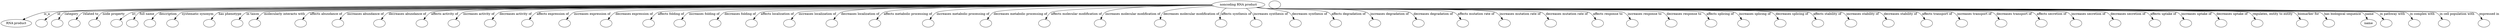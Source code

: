 digraph {
	graph [bb="0,0,9267.1,122"];
	node [label="\N"];
	"noncoding RNA product"	 [height=0.5,
		label="noncoding RNA product",
		pos="4636.5,104",
		width=2.6962];
	"RNA product"	 [height=0.5,
		pos="57.52,18",
		width=1.5978];
	"noncoding RNA product" -> "RNA product"	 [label=is_a,
		lp="196.8,61",
		pos="e,87.479,33.38 4539.4,103.7 3898.2,101.68 295.56,89.381 184.97,68 154.27,62.065 121.47,49.029 96.835,37.755"];
	id	 [color=black,
		height=0.5,
		label="",
		pos="160.52,18",
		width=0.75];
	"noncoding RNA product" -> id	 [color=black,
		label=id,
		lp="247.96,61",
		pos="e,177.53,32.368 4539.3,103.93 3902.4,103.35 348.42,98.744 241.63,68 221.3,62.147 201.04,49.662 185.85,38.633",
		style=solid];
	category	 [color=black,
		height=0.5,
		label="",
		pos="232.52,18",
		width=0.75];
	"noncoding RNA product" -> category	 [color=black,
		label=category,
		lp="298.62,61",
		pos="e,241.67,35.327 4539.5,103.75 3900.7,102.07 324.21,91.567 274.33,68 263.36,62.819 254.25,53.212 247.36,43.792",
		style=solid];
	"related to"	 [color=black,
		height=0.5,
		label="",
		pos="304.52,18",
		width=0.75];
	"noncoding RNA product" -> "related to"	 [color=black,
		label="related to",
		lp="369.76,61",
		pos="e,312.62,35.288 4539.4,103.76 3906.5,102.16 391.64,92.154 343.05,68 332.64,62.825 324.24,53.351 317.97,44.031",
		style=solid];
	"node property"	 [color=black,
		height=0.5,
		label="",
		pos="377.52,18",
		width=0.75];
	"noncoding RNA product" -> "node property"	 [color=black,
		label="node property",
		lp="455.59,61",
		pos="e,385.73,35.291 4539.3,103.75 3912.5,102.05 464.14,91.624 416.38,68 405.92,62.829 397.46,53.356 391.13,44.036",
		style=solid];
	iri	 [color=black,
		height=0.5,
		label="",
		pos="449.52,18",
		width=0.75];
	"noncoding RNA product" -> iri	 [color=black,
		label=iri,
		lp="534.74,61",
		pos="e,465.92,32.359 4539.1,103.89 3926.2,103.08 627.33,97.379 528.08,68 508.25,62.131 488.63,49.646 473.95,38.621",
		style=solid];
	"full name"	 [color=black,
		height=0.5,
		label="",
		pos="521.52,18",
		width=0.75];
	"noncoding RNA product" -> "full name"	 [color=black,
		label="full name",
		lp="588.15,61",
		pos="e,530.01,35.301 4539,103.71 3924,101.81 607.41,90.522 561.26,68 550.58,62.787 541.88,53.174 535.37,43.759",
		style=solid];
	description	 [color=black,
		height=0.5,
		label="",
		pos="593.52,18",
		width=0.75];
	"noncoding RNA product" -> description	 [color=black,
		label=description,
		lp="667.62,61",
		pos="e,602.98,35.334 4539.3,103.67 3931.9,101.56 681.97,89.268 636.31,68 625.21,62.828 615.9,53.222 608.83,43.801",
		style=solid];
	"systematic synonym"	 [color=black,
		height=0.5,
		label="",
		pos="675.52,18",
		width=0.75];
	"noncoding RNA product" -> "systematic synonym"	 [color=black,
		label="systematic synonym",
		lp="779.49,61",
		pos="e,685.68,34.869 4539,103.63 3938.5,101.29 766.58,87.972 721.58,68 709.74,62.741 699.58,52.791 691.84,43.144",
		style=solid];
	"has phenotype"	 [color=black,
		height=0.5,
		label="",
		pos="812.52,18",
		width=0.75];
	"noncoding RNA product" -> "has phenotype"	 [color=black,
		label="has phenotype",
		lp="898.76,61",
		pos="e,822.51,34.863 4539.1,103.6 3951.2,101.13 901.32,87.375 858.04,68 846.27,62.732 836.22,52.782 828.58,43.136",
		style=solid];
	"in taxon"	 [color=black,
		height=0.5,
		label="",
		pos="913.52,18",
		width=0.75];
	"noncoding RNA product" -> "in taxon"	 [color=black,
		label="in taxon",
		lp="985.27,61",
		pos="e,924.42,34.887 4539.4,103.56 3962.2,100.86 1004.4,86.153 962.03,68 949.7,62.711 938.94,52.617 930.72,42.875",
		style=solid];
	"molecularly interacts with"	 [color=black,
		height=0.5,
		label="",
		pos="985.52,18",
		width=0.75];
	"noncoding RNA product" -> "molecularly interacts with"	 [color=black,
		label="molecularly interacts with",
		lp="1102.6,61",
		pos="e,995.31,35.34 4539.4,103.57 3968.1,100.97 1070.4,86.848 1029.3,68 1018,62.783 1008.4,53.034 1001.1,43.52",
		style=solid];
	"affects abundance of"	 [color=black,
		height=0.5,
		label="",
		pos="1152.5,18",
		width=0.75];
	"noncoding RNA product" -> "affects abundance of"	 [color=black,
		label="affects abundance of",
		lp="1257.3,61",
		pos="e,1162.8,34.867 4539.5,103.5 3984.7,100.6 1238.2,85.363 1198.9,68 1187,62.737 1176.8,52.787 1169,43.141",
		style=solid];
	"increases abundance of"	 [color=black,
		height=0.5,
		label="",
		pos="1291.5,18",
		width=0.75];
	"noncoding RNA product" -> "increases abundance of"	 [color=black,
		label="increases abundance of",
		lp="1403.4,61",
		pos="e,1301.7,34.863 4539.4,103.46 3998.1,100.39 1375.2,84.679 1337.7,68 1325.8,62.732 1315.7,52.781 1307.9,43.135",
		style=solid];
	"decreases abundance of"	 [color=black,
		height=0.5,
		label="",
		pos="1444.5,18",
		width=0.75];
	"noncoding RNA product" -> "decreases abundance of"	 [color=black,
		label="decreases abundance of",
		lp="1556.6,61",
		pos="e,1454.6,34.857 4539.2,103.95 4016.2,103.52 1561.7,99.838 1490.4,68 1478.6,62.725 1468.4,52.773 1460.7,43.129",
		style=solid];
	"affects activity of"	 [color=black,
		height=0.5,
		label="",
		pos="1599.5,18",
		width=0.75];
	"noncoding RNA product" -> "affects activity of"	 [color=black,
		label="affects activity of",
		lp="1695.4,61",
		pos="e,1609.8,34.858 4539.4,103.88 4032.9,103.13 1713.4,98.033 1645.8,68 1633.9,62.726 1623.7,52.775 1615.9,43.13",
		style=solid];
	"increases activity of"	 [color=black,
		height=0.5,
		label="",
		pos="1720.5,18",
		width=0.75];
	"noncoding RNA product" -> "increases activity of"	 [color=black,
		label="increases activity of",
		lp="1823.5,61",
		pos="e,1730.7,34.854 4539.3,103.83 4045,102.85 1831.2,96.844 1766.6,68 1754.7,62.721 1744.6,52.768 1736.8,43.124",
		style=solid];
	"decreases activity of"	 [color=black,
		height=0.5,
		label="",
		pos="1855.5,18",
		width=0.75];
	"noncoding RNA product" -> "decreases activity of"	 [color=black,
		label="decreases activity of",
		lp="1958.7,61",
		pos="e,1865.6,34.848 4539.2,103.77 4058.9,102.53 1962.6,95.527 1901.2,68 1889.5,62.713 1879.4,52.76 1871.7,43.117",
		style=solid];
	"affects expression of"	 [color=black,
		height=0.5,
		label="",
		pos="1992.5,18",
		width=0.75];
	"noncoding RNA product" -> "affects expression of"	 [color=black,
		label="affects expression of",
		lp="2097.3,61",
		pos="e,2002.8,34.851 4539.1,103.69 4073.7,102.11 2097.1,93.854 2038.9,68 2027,62.717 2016.8,52.764 2009,43.121",
		style=solid];
	"increases expression of"	 [color=black,
		height=0.5,
		label="",
		pos="2131.5,18",
		width=0.75];
	"noncoding RNA product" -> "increases expression of"	 [color=black,
		label="increases expression of",
		lp="2243.4,61",
		pos="e,2141.7,34.845 4539.1,103.62 4089.3,101.73 2232.5,92.473 2177.7,68 2165.8,62.709 2155.7,52.756 2147.9,43.114",
		style=solid];
	"decreases expression of"	 [color=black,
		height=0.5,
		label="",
		pos="2284.5,18",
		width=0.75];
	"noncoding RNA product" -> "decreases expression of"	 [color=black,
		label="decreases expression of",
		lp="2396.6,61",
		pos="e,2294.6,34.838 4539.5,103.53 4107.8,101.3 2381.5,90.966 2330.4,68 2318.6,62.7 2308.4,52.745 2300.7,43.104",
		style=solid];
	"affects folding of"	 [color=black,
		height=0.5,
		label="",
		pos="2439.5,18",
		width=0.75];
	"noncoding RNA product" -> "affects folding of"	 [color=black,
		label="affects folding of",
		lp="2533.6,61",
		pos="e,2449.6,34.833 4539.5,103.42 4126.3,100.8 2532.8,89.335 2485.4,68 2473.6,62.694 2463.5,52.737 2455.8,43.098",
		style=solid];
	"increases folding of"	 [color=black,
		height=0.5,
		label="",
		pos="2558.5,18",
		width=0.75];
	"noncoding RNA product" -> "increases folding of"	 [color=black,
		label="increases folding of",
		lp="2659.7,61",
		pos="e,2568.5,34.827 4539.5,103.32 4141,100.4 2648.7,88.148 2604.1,68 2592.4,62.685 2582.3,52.728 2574.6,43.09",
		style=solid];
	"decreases folding of"	 [color=black,
		height=0.5,
		label="",
		pos="2691.5,18",
		width=0.75];
	"noncoding RNA product" -> "decreases folding of"	 [color=black,
		label="decreases folding of",
		lp="2793.9,61",
		pos="e,2701.5,34.818 4539.4,103.2 4157.6,99.929 2778.2,86.827 2736.8,68 2725.1,62.674 2715.1,52.715 2707.5,43.079",
		style=solid];
	"affects localization of"	 [color=black,
		height=0.5,
		label="",
		pos="2827.5,18",
		width=0.75];
	"noncoding RNA product" -> "affects localization of"	 [color=black,
		label="affects localization of",
		lp="2933,61",
		pos="e,2837.4,34.809 4539.3,103.06 4175.2,99.399 2910.6,85.457 2872.5,68 2860.8,62.662 2850.9,52.702 2843.4,43.067",
		style=solid];
	"increases localization of"	 [color=black,
		height=0.5,
		label="",
		pos="2971.5,18",
		width=0.75];
	"noncoding RNA product" -> "increases localization of"	 [color=black,
		label="increases localization of",
		lp="3084.2,61",
		pos="e,2981.3,34.799 4539.4,102.88 4195,98.782 3051,83.991 3016.3,68 3004.6,62.649 2994.7,52.686 2987.3,43.054",
		style=solid];
	"decreases localization of"	 [color=black,
		height=0.5,
		label="",
		pos="3129.5,18",
		width=0.75];
	"noncoding RNA product" -> "decreases localization of"	 [color=black,
		label="decreases localization of",
		lp="3243.3,61",
		pos="e,3139.5,35.279 4539.4,103.73 4222.5,102.58 3235.8,96.7 3173.9,68 3162.5,62.707 3152.8,52.946 3145.4,43.444",
		style=solid];
	"affects metabolic processing of"	 [color=black,
		height=0.5,
		label="",
		pos="3290.5,18",
		width=0.75];
	"noncoding RNA product" -> "affects metabolic processing of"	 [color=black,
		label="affects metabolic processing of",
		lp="3420.7,61",
		pos="e,3300,35.25 4539.3,103.47 4246.1,101.58 3387.4,93.87 3333.2,68 3322.2,62.724 3312.9,53.101 3305.8,43.696",
		style=solid];
	"increases metabolic processing of"	 [color=black,
		height=0.5,
		label="",
		pos="3487.5,18",
		width=0.75];
	"noncoding RNA product" -> "increases metabolic processing of"	 [color=black,
		label="increases metabolic processing of",
		lp="3623.8,61",
		pos="e,3496.6,35.217 4539.5,103 4277.8,100.03 3573.9,90.018 3529,68 3518.1,62.683 3509.1,53.053 3502.3,43.653",
		style=solid];
	"decreases metabolic processing of"	 [color=black,
		height=0.5,
		label="",
		pos="3699.5,18",
		width=0.75];
	"noncoding RNA product" -> "decreases metabolic processing of"	 [color=black,
		label="decreases metabolic processing of",
		lp="3834,61",
		pos="e,3707.8,35.645 4539.8,102.33 4314.7,98.15 3772.7,86.242 3737.7,68 3727.5,62.732 3719.3,53.424 3713.1,44.256",
		style=solid];
	"affects molecular modification of"	 [color=black,
		height=0.5,
		label="",
		pos="3913.5,18",
		width=0.75];
	"noncoding RNA product" -> "affects molecular modification of"	 [color=black,
		label="affects molecular modification of",
		lp="4040.5,61",
		pos="e,3920.2,35.533 4540.6,101.27 4357,95.737 3971.9,82.478 3946.6,68 3937.3,62.71 3930.2,53.649 3924.9,44.682",
		style=solid];
	"increases molecular modification of"	 [color=black,
		height=0.5,
		label="",
		pos="4122.5,18",
		width=0.75];
	"noncoding RNA product" -> "increases molecular modification of"	 [color=black,
		label="increases molecular modification of",
		lp="4248.6,61",
		pos="e,4126.9,35.831 4540,101.9 4407,98.256 4180.1,89.017 4148.3,68 4140.3,62.678 4134.6,54.015 4130.6,45.383",
		style=solid];
	"decreases molecular modification of"	 [color=black,
		height=0.5,
		label="",
		pos="4345.5,18",
		width=0.75];
	"noncoding RNA product" -> "decreases molecular modification of"	 [color=black,
		label="decreases molecular modification of",
		lp="4463.8,61",
		pos="e,4346.8,36.414 4546.9,96.998 4472.4,90.398 4376.2,79.783 4362,68 4355.4,62.531 4351.4,54.352 4349,46.186",
		style=solid];
	"affects synthesis of"	 [color=black,
		height=0.5,
		label="",
		pos="4571.5,18",
		width=0.75];
	"noncoding RNA product" -> "affects synthesis of"	 [color=black,
		label="affects synthesis of",
		lp="4626,61",
		pos="e,4567.7,35.846 4593.1,87.775 4584.9,82.702 4577.4,76.212 4572.5,68 4568.5,61.442 4567.2,53.485 4567.1,45.865",
		style=solid];
	"increases synthesis of"	 [color=black,
		height=0.5,
		label="",
		pos="4701.5,18",
		width=0.75];
	"noncoding RNA product" -> "increases synthesis of"	 [color=black,
		label="increases synthesis of",
		lp="4749.2,61",
		pos="e,4696,35.72 4661.6,86.316 4668,80.955 4674.5,74.695 4679.5,68 4684.6,61.175 4688.9,52.969 4692.2,45.197",
		style=solid];
	"decreases synthesis of"	 [color=black,
		height=0.5,
		label="",
		pos="4845.5,18",
		width=0.75];
	"noncoding RNA product" -> "decreases synthesis of"	 [color=black,
		label="decreases synthesis of",
		lp="4889.3,61",
		pos="e,4838.6,35.434 4709,92.005 4753.9,84.101 4804.6,74.118 4813.5,68 4822.1,62.117 4828.9,53.1 4834,44.335",
		style=solid];
	"affects degradation of"	 [color=black,
		height=0.5,
		label="",
		pos="4992.5,18",
		width=0.75];
	"noncoding RNA product" -> "affects degradation of"	 [color=black,
		label="affects degradation of",
		lp="5032.4,61",
		pos="e,4984.5,35.447 4706,91.351 4718.1,89.381 4730.7,87.504 4742.5,86 4789.6,80.018 4914,91.149 4955.5,68 4965.3,62.553 4973.2,53.338 \
4979.2,44.292",
		style=solid];
	"increases degradation of"	 [color=black,
		height=0.5,
		label="",
		pos="5137.5,18",
		width=0.75];
	"noncoding RNA product" -> "increases degradation of"	 [color=black,
		label="increases degradation of",
		lp="5183.5,61",
		pos="e,5128.9,35.124 4704.8,91.196 4717.3,89.194 4730.3,87.346 4742.5,86 4781.8,81.687 5062.4,86.005 5097.5,68 5108.1,62.568 5116.9,52.919 \
5123.4,43.537",
		style=solid];
	"decreases degradation of"	 [color=black,
		height=0.5,
		label="",
		pos="5296.5,18",
		width=0.75];
	"noncoding RNA product" -> "decreases degradation of"	 [color=black,
		label="decreases degradation of",
		lp="5342.7,61",
		pos="e,5287.6,35.201 4704.5,91.083 4717.1,89.079 4730.2,87.259 4742.5,86 4799.3,80.213 5204.4,93.296 5255.5,68 5266.3,62.663 5275.2,53.03 \
5282,43.634",
		style=solid];
	"affects mutation rate of"	 [color=black,
		height=0.5,
		label="",
		pos="5457.5,18",
		width=0.75];
	"noncoding RNA product" -> "affects mutation rate of"	 [color=black,
		label="affects mutation rate of",
		lp="5499.5,61",
		pos="e,5448.3,35.247 4704.2,91.044 4716.9,89.03 4730.1,87.217 4742.5,86 4779.7,82.36 5381.8,84.25 5415.5,68 5426.5,62.721 5435.6,53.097 \
5442.5,43.692",
		style=solid];
	"increases mutation rate of"	 [color=black,
		height=0.5,
		label="",
		pos="5610.5,18",
		width=0.75];
	"noncoding RNA product" -> "increases mutation rate of"	 [color=black,
		label="increases mutation rate of",
		lp="5659.6,61",
		pos="e,5601.3,35.269 4703.9,91.038 4716.7,89.011 4730,87.195 4742.5,86 4788.2,81.646 5527.1,87.839 5568.5,68 5579.5,62.748 5588.6,53.128 \
5595.6,43.719",
		style=solid];
	"decreases mutation rate of"	 [color=black,
		height=0.5,
		label="",
		pos="5777.5,18",
		width=0.75];
	"noncoding RNA product" -> "decreases mutation rate of"	 [color=black,
		label="decreases mutation rate of",
		lp="5827.8,61",
		pos="e,5768.3,35.285 4703.9,91.001 4716.7,88.978 4730,87.172 4742.5,86 4797.5,80.867 5685.7,91.757 5735.5,68 5746.5,62.768 5755.6,53.152 \
5762.6,43.74",
		style=solid];
	"affects response to"	 [color=black,
		height=0.5,
		label="",
		pos="5947.5,18",
		width=0.75];
	"noncoding RNA product" -> "affects response to"	 [color=black,
		label="affects response to",
		lp="5976.5,61",
		pos="e,5938.3,35.297 4703.9,90.974 4716.7,88.953 4730,87.156 4742.5,86 4806.9,80.074 5847.2,95.746 5905.5,68 5916.5,62.782 5925.6,53.168 \
5932.6,43.754",
		style=solid];
	"increases response to"	 [color=black,
		height=0.5,
		label="",
		pos="6074.5,18",
		width=0.75];
	"noncoding RNA product" -> "increases response to"	 [color=black,
		label="increases response to",
		lp="6110.6,61",
		pos="e,6065.3,35.304 4703.9,90.958 4716.7,88.939 4730,87.146 4742.5,86 4778.2,82.741 6000.1,83.363 6032.5,68 6043.5,62.791 6052.6,53.178 \
6059.6,43.763",
		style=solid];
	"decreases response to"	 [color=black,
		height=0.5,
		label="",
		pos="6215.5,18",
		width=0.75];
	"noncoding RNA product" -> "decreases response to"	 [color=black,
		label="decreases response to",
		lp="6252.8,61",
		pos="e,6206.3,35.31 4703.6,90.989 4716.5,88.953 4729.9,87.146 4742.5,86 4782.1,82.412 6137.6,85.017 6173.5,68 6184.5,62.798 6193.7,53.187 \
6200.6,43.771",
		style=solid];
	"affects splicing of"	 [color=black,
		height=0.5,
		label="",
		pos="6359.5,18",
		width=0.75];
	"noncoding RNA product" -> "affects splicing of"	 [color=black,
		label="affects splicing of",
		lp="6386.5,61",
		pos="e,6350.3,35.315 4703.6,90.977 4716.5,88.942 4729.9,87.139 4742.5,86 4786.1,82.076 6278,86.707 6317.5,68 6328.5,62.805 6337.7,53.194 \
6344.6,43.777",
		style=solid];
	"increases splicing of"	 [color=black,
		height=0.5,
		label="",
		pos="6482.5,18",
		width=0.75];
	"noncoding RNA product" -> "increases splicing of"	 [color=black,
		label="increases splicing of",
		lp="6516.7,61",
		pos="e,6473.3,35.318 4703.6,90.969 4716.5,88.935 4729.9,87.133 4742.5,86 4789.5,81.789 6397.9,88.15 6440.5,68 6451.5,62.809 6460.7,53.2 \
6467.6,43.782",
		style=solid];
	"decreases splicing of"	 [color=black,
		height=0.5,
		label="",
		pos="6619.5,18",
		width=0.75];
	"noncoding RNA product" -> "decreases splicing of"	 [color=black,
		label="decreases splicing of",
		lp="6654.8,61",
		pos="e,6610.3,35.322 4703.6,90.961 4716.5,88.927 4729.9,87.128 4742.5,86 4793.3,81.469 6531.4,89.757 6577.5,68 6588.5,62.814 6597.7,53.205 \
6604.6,43.786",
		style=solid];
	"affects stability of"	 [color=black,
		height=0.5,
		label="",
		pos="6759.5,18",
		width=0.75];
	"noncoding RNA product" -> "affects stability of"	 [color=black,
		label="affects stability of",
		lp="6786.9,61",
		pos="e,6750.3,35.325 4703.6,90.954 4716.5,88.921 4729.9,87.124 4742.5,86 4797.2,81.142 6667.9,91.4 6717.5,68 6728.5,62.817 6737.7,53.209 \
6744.6,43.79",
		style=solid];
	"increases stability of"	 [color=black,
		height=0.5,
		label="",
		pos="6883.5,18",
		width=0.75];
	"noncoding RNA product" -> "increases stability of"	 [color=black,
		label="increases stability of",
		lp="6918.1,61",
		pos="e,6874.3,35.327 4703.6,90.948 4716.5,88.916 4729.9,87.12 4742.5,86 4800.6,80.853 6788.8,92.854 6841.5,68 6852.5,62.82 6861.7,53.213 \
6868.6,43.793",
		style=solid];
	"decreases stability of"	 [color=black,
		height=0.5,
		label="",
		pos="7021.5,18",
		width=0.75];
	"noncoding RNA product" -> "decreases stability of"	 [color=black,
		label="decreases stability of",
		lp="7057.2,61",
		pos="e,7012.3,35.33 4703.6,90.943 4716.5,88.911 4729.9,87.117 4742.5,86 4804.4,80.531 6923.3,94.473 6979.5,68 6990.5,62.823 6999.7,53.216 \
7006.6,43.796",
		style=solid];
	"affects transport of"	 [color=black,
		height=0.5,
		label="",
		pos="7161.5,18",
		width=0.75];
	"noncoding RNA product" -> "affects transport of"	 [color=black,
		label="affects transport of",
		lp="7191.3,61",
		pos="e,7152.3,35.332 4703.6,90.938 4716.5,88.906 4729.9,87.114 4742.5,86 4808.3,80.204 7059.8,96.116 7119.5,68 7130.5,62.826 7139.7,53.219 \
7146.6,43.798",
		style=solid];
	"increases transport of"	 [color=black,
		height=0.5,
		label="",
		pos="7289.5,18",
		width=0.75];
	"noncoding RNA product" -> "increases transport of"	 [color=black,
		label="increases transport of",
		lp="7326.4,61",
		pos="e,7280.3,35.334 4703.6,90.934 4716.5,88.903 4729.9,87.112 4742.5,86 4811.8,79.905 7184.6,97.618 7247.5,68 7258.5,62.828 7267.7,53.221 \
7274.6,43.801",
		style=solid];
	"decreases transport of"	 [color=black,
		height=0.5,
		label="",
		pos="7432.5,18",
		width=0.75];
	"noncoding RNA product" -> "decreases transport of"	 [color=black,
		label="decreases transport of",
		lp="7470.5,61",
		pos="e,7423.3,35.335 4703.6,90.93 4716.5,88.899 4729.9,87.109 4742.5,86 4779.2,82.786 7357.2,83.648 7390.5,68 7401.5,62.83 7410.7,53.224 \
7417.6,43.803",
		style=solid];
	"affects secretion of"	 [color=black,
		height=0.5,
		label="",
		pos="7577.5,18",
		width=0.75];
	"noncoding RNA product" -> "affects secretion of"	 [color=black,
		label="affects secretion of",
		lp="7607.6,61",
		pos="e,7568.3,35.337 4703.6,90.926 4716.5,88.896 4729.9,87.107 4742.5,86 4781.2,82.617 7500.4,84.498 7535.5,68 7546.5,62.832 7555.7,53.226 \
7562.6,43.805",
		style=solid];
	"increases secretion of"	 [color=black,
		height=0.5,
		label="",
		pos="7706.5,18",
		width=0.75];
	"noncoding RNA product" -> "increases secretion of"	 [color=black,
		label="increases secretion of",
		lp="7743.8,61",
		pos="e,7697.3,35.338 4703.6,90.924 4716.5,88.893 4729.9,87.105 4742.5,86 4782.9,82.466 7627.8,85.255 7664.5,68 7675.5,62.834 7684.7,53.228 \
7691.6,43.806",
		style=solid];
	"decreases secretion of"	 [color=black,
		height=0.5,
		label="",
		pos="7849.5,18",
		width=0.75];
	"noncoding RNA product" -> "decreases secretion of"	 [color=black,
		label="decreases secretion of",
		lp="7887.9,61",
		pos="e,7840.3,35.339 4703.6,90.921 4716.5,88.891 4729.9,87.103 4742.5,86 4784.9,82.299 7769,86.094 7807.5,68 7818.5,62.835 7827.7,53.23 \
7834.6,43.808",
		style=solid];
	"affects uptake of"	 [color=black,
		height=0.5,
		label="",
		pos="7995.5,18",
		width=0.75];
	"noncoding RNA product" -> "affects uptake of"	 [color=black,
		label="affects uptake of",
		lp="8019,61",
		pos="e,7986.3,35.341 4703.6,90.918 4716.5,88.888 4729.9,87.102 4742.5,86 4786.9,82.129 7913.1,86.95 7953.5,68 7964.5,62.837 7973.7,53.232 \
7980.6,43.809",
		style=solid];
	"increases uptake of"	 [color=black,
		height=0.5,
		label="",
		pos="8111.5,18",
		width=0.75];
	"noncoding RNA product" -> "increases uptake of"	 [color=black,
		label="increases uptake of",
		lp="8142.2,61",
		pos="e,8102.3,35.341 4703.6,90.916 4716.5,88.886 4729.9,87.1 4742.5,86 4788.6,81.994 8027.7,87.631 8069.5,68 8080.5,62.838 8089.7,53.233 \
8096.6,43.811",
		style=solid];
	"decreases uptake of"	 [color=black,
		height=0.5,
		label="",
		pos="8241.5,18",
		width=0.75];
	"noncoding RNA product" -> "decreases uptake of"	 [color=black,
		label="decreases uptake of",
		lp="8273.3,61",
		pos="e,8232.3,35.342 4703.6,90.914 4716.5,88.884 4729.9,87.099 4742.5,86 4790.4,81.842 8156.1,88.394 8199.5,68 8210.5,62.839 8219.7,53.234 \
8226.6,43.812",
		style=solid];
	"regulates, entity to entity"	 [color=black,
		height=0.5,
		label="",
		pos="8374.5,18",
		width=0.75];
	"noncoding RNA product" -> "regulates, entity to entity"	 [color=black,
		label="regulates, entity to entity",
		lp="8421.1,61",
		pos="e,8365.3,35.343 4703.6,90.912 4716.5,88.883 4729.9,87.098 4742.5,86 4792.2,81.687 8287.4,89.174 8332.5,68 8343.5,62.84 8352.7,53.235 \
8359.6,43.813",
		style=solid];
	"biomarker for"	 [color=black,
		height=0.5,
		label="",
		pos="8536.5,18",
		width=0.75];
	"noncoding RNA product" -> "biomarker for"	 [color=black,
		label="biomarker for",
		lp="8552.2,61",
		pos="e,8527.3,35.344 4703.6,90.91 4716.5,88.881 4729.9,87.097 4742.5,86 4794.4,81.498 8447.3,90.124 8494.5,68 8505.5,62.841 8514.7,53.237 \
8521.6,43.814",
		style=solid];
	"has biological sequence"	 [color=black,
		height=0.5,
		label="",
		pos="8636.5,18",
		width=0.75];
	"noncoding RNA product" -> "has biological sequence"	 [color=black,
		label="has biological sequence",
		lp="8680,61",
		pos="e,8627.3,35.345 4703.6,90.908 4716.5,88.88 4729.9,87.096 4742.5,86 4795.8,81.381 8546.1,90.711 8594.5,68 8605.5,62.842 8614.7,53.237 \
8621.6,43.815",
		style=solid];
	name	 [height=0.5,
		pos="8781.5,18",
		width=0.81271];
	"noncoding RNA product" -> name	 [color=black,
		label=name,
		lp="8780.7,61",
		pos="e,8775.7,35.689 4703.6,90.906 4716.5,88.878 4729.9,87.095 4742.5,86 4798,81.199 8701.9,95.183 8750.5,68 8759.6,62.892 8766.4,53.868 \
8771.3,44.879",
		style=solid];
	"in pathway with"	 [color=black,
		height=0.5,
		label="",
		pos="8855.5,18",
		width=0.75];
	"noncoding RNA product" -> "in pathway with"	 [color=black,
		label="in pathway with",
		lp="8867.6,61",
		pos="e,8842.8,34.473 4703.6,90.906 4716.5,88.877 4729.9,87.094 4742.5,86 4798.7,81.142 8746.9,88.2 8799.5,68 8813.5,62.638 8826.2,52.037 \
8835.9,41.971",
		style=solid];
	"in complex with"	 [color=black,
		height=0.5,
		label="",
		pos="8958.5,18",
		width=0.75];
	"noncoding RNA product" -> "in complex with"	 [color=black,
		label="in complex with",
		lp="8981,61",
		pos="e,8949.3,35.346 4703.6,90.905 4716.5,88.876 4729.9,87.094 4742.5,86 4800.3,81.005 8864,92.6 8916.5,68 8927.5,62.844 8936.7,53.24 \
8943.6,43.817",
		style=solid];
	"in cell population with"	 [color=black,
		height=0.5,
		label="",
		pos="9072.5,18",
		width=0.75];
	"noncoding RNA product" -> "in cell population with"	 [color=black,
		label="in cell population with",
		lp="9112.7,61",
		pos="e,9063.3,35.347 4703.6,90.903 4716.5,88.875 4729.9,87.093 4742.5,86 4801.9,80.872 8976.6,93.268 9030.5,68 9041.5,62.844 9050.7,53.241 \
9057.6,43.817",
		style=solid];
	"expressed in"	 [color=black,
		height=0.5,
		label="",
		pos="9221.5,18",
		width=0.75];
	"noncoding RNA product" -> "expressed in"	 [color=black,
		label="expressed in",
		lp="9232.3,61",
		pos="e,9212.3,35.347 4703.6,90.902 4716.5,88.874 4729.9,87.092 4742.5,86 4803.9,80.699 9123.7,94.143 9179.5,68 9190.5,62.845 9199.7,53.241 \
9206.6,43.818",
		style=solid];
	"macromolecular machine name"	 [color=black,
		height=0.5,
		label="",
		pos="4778.5,104",
		width=0.75];
}
